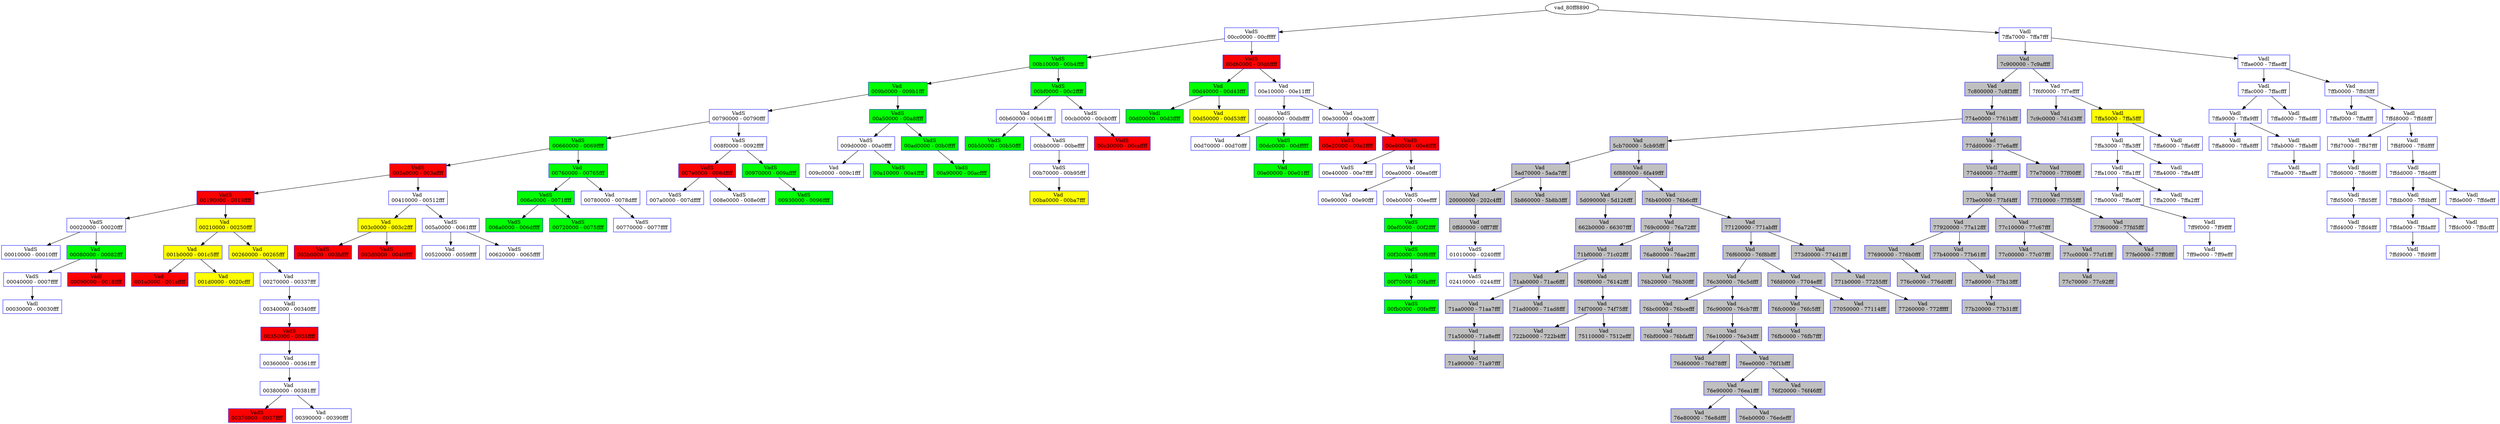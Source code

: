 /* Pid:    856 */
digraph processtree {
graph [rankdir = "TB"];
vad_80ff8890 -> vad_810286d8
vad_810286d8 [label = "{ VadS\n00cc0000 - 00cfffff }"shape = "record" color = "blue" style = "filled" fillcolor = "white"];
vad_810286d8 -> vad_ff2740b8
vad_ff2740b8 [label = "{ VadS\n00b10000 - 00b4ffff }"shape = "record" color = "blue" style = "filled" fillcolor = "green"];
vad_ff2740b8 -> vad_ff3960d8
vad_ff3960d8 [label = "{ Vad \n009b0000 - 009b1fff }"shape = "record" color = "blue" style = "filled" fillcolor = "green"];
vad_ff3960d8 -> vad_ff1e31a8
vad_ff1e31a8 [label = "{ VadS\n00790000 - 00790fff }"shape = "record" color = "blue" style = "filled" fillcolor = "white"];
vad_ff1e31a8 -> vad_ff384228
vad_ff384228 [label = "{ VadS\n00660000 - 0069ffff }"shape = "record" color = "blue" style = "filled" fillcolor = "green"];
vad_ff384228 -> vad_ff3ab180
vad_ff3ab180 [label = "{ VadS\n003a0000 - 003affff }"shape = "record" color = "blue" style = "filled" fillcolor = "red"];
vad_ff3ab180 -> vad_ff38d200
vad_ff38d200 [label = "{ VadS\n00190000 - 0019ffff }"shape = "record" color = "blue" style = "filled" fillcolor = "red"];
vad_ff38d200 -> vad_ff394138
vad_ff394138 [label = "{ VadS\n00020000 - 00020fff }"shape = "record" color = "blue" style = "filled" fillcolor = "white"];
vad_ff394138 -> vad_ff390278
vad_ff390278 [label = "{ VadS\n00010000 - 00010fff }"shape = "record" color = "blue" style = "filled" fillcolor = "white"];
vad_ff394138 -> vad_ff1e9d60
vad_ff1e9d60 [label = "{ Vad \n00080000 - 00082fff }"shape = "record" color = "blue" style = "filled" fillcolor = "green"];
vad_ff1e9d60 -> vad_ff3bde38
vad_ff3bde38 [label = "{ VadS\n00040000 - 0007ffff }"shape = "record" color = "blue" style = "filled" fillcolor = "white"];
vad_ff3bde38 -> vad_ff268670
vad_ff268670 [label = "{ Vadl\n00030000 - 00030fff }"shape = "record" color = "blue" style = "filled" fillcolor = "white"];
vad_ff1e9d60 -> vad_ff1d8a18
vad_ff1d8a18 [label = "{ Vadl\n00090000 - 0018ffff }"shape = "record" color = "blue" style = "filled" fillcolor = "red"];
vad_ff38d200 -> vad_ff249f58
vad_ff249f58 [label = "{ Vad \n00210000 - 00250fff }"shape = "record" color = "blue" style = "filled" fillcolor = "yellow"];
vad_ff249f58 -> vad_ff1edd30
vad_ff1edd30 [label = "{ Vad \n001b0000 - 001c5fff }"shape = "record" color = "blue" style = "filled" fillcolor = "yellow"];
vad_ff1edd30 -> vad_80f32198
vad_80f32198 [label = "{ Vad \n001a0000 - 001affff }"shape = "record" color = "blue" style = "filled" fillcolor = "red"];
vad_ff1edd30 -> vad_ff1edd00
vad_ff1edd00 [label = "{ Vad \n001d0000 - 0020cfff }"shape = "record" color = "blue" style = "filled" fillcolor = "yellow"];
vad_ff249f58 -> vad_ff249f28
vad_ff249f28 [label = "{ Vad \n00260000 - 00265fff }"shape = "record" color = "blue" style = "filled" fillcolor = "yellow"];
vad_ff249f28 -> vad_ff267ee8
vad_ff267ee8 [label = "{ Vad \n00270000 - 00337fff }"shape = "record" color = "blue" style = "filled" fillcolor = "white"];
vad_ff267ee8 -> vad_ff256a08
vad_ff256a08 [label = "{ Vadl\n00340000 - 00340fff }"shape = "record" color = "blue" style = "filled" fillcolor = "white"];
vad_ff256a08 -> vad_ff37b138
vad_ff37b138 [label = "{ VadS\n00350000 - 0035ffff }"shape = "record" color = "blue" style = "filled" fillcolor = "red"];
vad_ff37b138 -> vad_ff26bf80
vad_ff26bf80 [label = "{ Vad \n00360000 - 00361fff }"shape = "record" color = "blue" style = "filled" fillcolor = "white"];
vad_ff26bf80 -> vad_ff26bc78
vad_ff26bc78 [label = "{ Vad \n00380000 - 00381fff }"shape = "record" color = "blue" style = "filled" fillcolor = "white"];
vad_ff26bc78 -> vad_ff3941d8
vad_ff3941d8 [label = "{ VadS\n00370000 - 0037ffff }"shape = "record" color = "blue" style = "filled" fillcolor = "red"];
vad_ff26bc78 -> vad_ff290dc0
vad_ff290dc0 [label = "{ Vad \n00390000 - 00390fff }"shape = "record" color = "blue" style = "filled" fillcolor = "white"];
vad_ff3ab180 -> vad_ff267eb8
vad_ff267eb8 [label = "{ Vad \n00410000 - 00512fff }"shape = "record" color = "blue" style = "filled" fillcolor = "white"];
vad_ff267eb8 -> vad_ff267f18
vad_ff267f18 [label = "{ Vad \n003c0000 - 003c2fff }"shape = "record" color = "blue" style = "filled" fillcolor = "yellow"];
vad_ff267f18 -> vad_ff3951f8
vad_ff3951f8 [label = "{ VadS\n003b0000 - 003bffff }"shape = "record" color = "blue" style = "filled" fillcolor = "red"];
vad_ff267f18 -> vad_ff3b11e0
vad_ff3b11e0 [label = "{ VadS\n003d0000 - 0040ffff }"shape = "record" color = "blue" style = "filled" fillcolor = "red"];
vad_ff267eb8 -> vad_ff393138
vad_ff393138 [label = "{ VadS\n005a0000 - 0061ffff }"shape = "record" color = "blue" style = "filled" fillcolor = "white"];
vad_ff393138 -> vad_ff2686b0
vad_ff2686b0 [label = "{ Vad \n00520000 - 0059ffff }"shape = "record" color = "blue" style = "filled" fillcolor = "white"];
vad_ff393138 -> vad_81004d40
vad_81004d40 [label = "{ VadS\n00620000 - 0065ffff }"shape = "record" color = "blue" style = "filled" fillcolor = "white"];
vad_ff384228 -> vad_ff13c7d0
vad_ff13c7d0 [label = "{ Vad \n00760000 - 00765fff }"shape = "record" color = "blue" style = "filled" fillcolor = "green"];
vad_ff13c7d0 -> vad_ff3791e0
vad_ff3791e0 [label = "{ VadS\n006e0000 - 0071ffff }"shape = "record" color = "blue" style = "filled" fillcolor = "green"];
vad_ff3791e0 -> vad_ff3841d8
vad_ff3841d8 [label = "{ VadS\n006a0000 - 006dffff }"shape = "record" color = "blue" style = "filled" fillcolor = "green"];
vad_ff3791e0 -> vad_ff392228
vad_ff392228 [label = "{ VadS\n00720000 - 0075ffff }"shape = "record" color = "blue" style = "filled" fillcolor = "green"];
vad_ff13c7d0 -> vad_ff13c760
vad_ff13c760 [label = "{ Vad \n00780000 - 0078dfff }"shape = "record" color = "blue" style = "filled" fillcolor = "white"];
vad_ff13c760 -> vad_ff2094a8
vad_ff2094a8 [label = "{ VadS\n00770000 - 0077ffff }"shape = "record" color = "blue" style = "filled" fillcolor = "white"];
vad_ff1e31a8 -> vad_80f49038
vad_80f49038 [label = "{ VadS\n008f0000 - 0092ffff }"shape = "record" color = "blue" style = "filled" fillcolor = "white"];
vad_80f49038 -> vad_80fb0fa8
vad_80fb0fa8 [label = "{ VadS\n007e0000 - 008dffff }"shape = "record" color = "blue" style = "filled" fillcolor = "red"];
vad_80fb0fa8 -> vad_ff389108
vad_ff389108 [label = "{ VadS\n007a0000 - 007dffff }"shape = "record" color = "blue" style = "filled" fillcolor = "white"];
vad_80fb0fa8 -> vad_80f55050
vad_80f55050 [label = "{ VadS\n008e0000 - 008e0fff }"shape = "record" color = "blue" style = "filled" fillcolor = "white"];
vad_80f49038 -> vad_80ff3568
vad_80ff3568 [label = "{ VadS\n00970000 - 009affff }"shape = "record" color = "blue" style = "filled" fillcolor = "green"];
vad_80ff3568 -> vad_ff2a03c8
vad_ff2a03c8 [label = "{ VadS\n00930000 - 0096ffff }"shape = "record" color = "blue" style = "filled" fillcolor = "green"];
vad_ff3960d8 -> vad_80fbe480
vad_80fbe480 [label = "{ VadS\n00a50000 - 00a8ffff }"shape = "record" color = "blue" style = "filled" fillcolor = "green"];
vad_80fbe480 -> vad_ff14ad38
vad_ff14ad38 [label = "{ VadS\n009d0000 - 00a0ffff }"shape = "record" color = "blue" style = "filled" fillcolor = "white"];
vad_ff14ad38 -> vad_80f762c8
vad_80f762c8 [label = "{ Vad \n009c0000 - 009c1fff }"shape = "record" color = "blue" style = "filled" fillcolor = "white"];
vad_ff14ad38 -> vad_ff229088
vad_ff229088 [label = "{ VadS\n00a10000 - 00a4ffff }"shape = "record" color = "blue" style = "filled" fillcolor = "green"];
vad_80fbe480 -> vad_80ef9a40
vad_80ef9a40 [label = "{ VadS\n00ad0000 - 00b0ffff }"shape = "record" color = "blue" style = "filled" fillcolor = "green"];
vad_80ef9a40 -> vad_ff1427d0
vad_ff1427d0 [label = "{ VadS\n00a90000 - 00acffff }"shape = "record" color = "blue" style = "filled" fillcolor = "green"];
vad_ff2740b8 -> vad_80f0a1b0
vad_80f0a1b0 [label = "{ VadS\n00bf0000 - 00c2ffff }"shape = "record" color = "blue" style = "filled" fillcolor = "green"];
vad_80f0a1b0 -> vad_80f750d8
vad_80f750d8 [label = "{ Vad \n00b60000 - 00b61fff }"shape = "record" color = "blue" style = "filled" fillcolor = "white"];
vad_80f750d8 -> vad_ff2741a8
vad_ff2741a8 [label = "{ VadS\n00b50000 - 00b50fff }"shape = "record" color = "blue" style = "filled" fillcolor = "green"];
vad_80f750d8 -> vad_ff27e0a8
vad_ff27e0a8 [label = "{ VadS\n00bb0000 - 00beffff }"shape = "record" color = "blue" style = "filled" fillcolor = "white"];
vad_ff27e0a8 -> vad_ff15f980
vad_ff15f980 [label = "{ VadS\n00b70000 - 00b95fff }"shape = "record" color = "blue" style = "filled" fillcolor = "white"];
vad_ff15f980 -> vad_ff210b48
vad_ff210b48 [label = "{ Vad \n00ba0000 - 00ba7fff }"shape = "record" color = "blue" style = "filled" fillcolor = "yellow"];
vad_80f0a1b0 -> vad_80fb6788
vad_80fb6788 [label = "{ VadS\n00cb0000 - 00cb0fff }"shape = "record" color = "blue" style = "filled" fillcolor = "white"];
vad_80fb6788 -> vad_81003ca8
vad_81003ca8 [label = "{ VadS\n00c30000 - 00caffff }"shape = "record" color = "blue" style = "filled" fillcolor = "red"];
vad_810286d8 -> vad_ff1dd360
vad_ff1dd360 [label = "{ VadS\n00d60000 - 00d6ffff }"shape = "record" color = "blue" style = "filled" fillcolor = "red"];
vad_ff1dd360 -> vad_80f1a1c8
vad_80f1a1c8 [label = "{ Vad \n00d40000 - 00d43fff }"shape = "record" color = "blue" style = "filled" fillcolor = "green"];
vad_80f1a1c8 -> vad_80f0e8f0
vad_80f0e8f0 [label = "{ Vadl\n00d00000 - 00d3ffff }"shape = "record" color = "blue" style = "filled" fillcolor = "green"];
vad_80f1a1c8 -> vad_ff366c90
vad_ff366c90 [label = "{ Vad \n00d50000 - 00d53fff }"shape = "record" color = "blue" style = "filled" fillcolor = "yellow"];
vad_ff1dd360 -> vad_ff3c0288
vad_ff3c0288 [label = "{ Vad \n00e10000 - 00e11fff }"shape = "record" color = "blue" style = "filled" fillcolor = "white"];
vad_ff3c0288 -> vad_80f31268
vad_80f31268 [label = "{ VadS\n00d80000 - 00dbffff }"shape = "record" color = "blue" style = "filled" fillcolor = "white"];
vad_80f31268 -> vad_80fb4d08
vad_80fb4d08 [label = "{ Vad \n00d70000 - 00d70fff }"shape = "record" color = "blue" style = "filled" fillcolor = "white"];
vad_80f31268 -> vad_ff2318c8
vad_ff2318c8 [label = "{ VadS\n00dc0000 - 00dfffff }"shape = "record" color = "blue" style = "filled" fillcolor = "green"];
vad_ff2318c8 -> vad_80fdcce0
vad_80fdcce0 [label = "{ Vad \n00e00000 - 00e01fff }"shape = "record" color = "blue" style = "filled" fillcolor = "green"];
vad_ff3c0288 -> vad_ff278a50
vad_ff278a50 [label = "{ Vad \n00e30000 - 00e30fff }"shape = "record" color = "blue" style = "filled" fillcolor = "white"];
vad_ff278a50 -> vad_ff378560
vad_ff378560 [label = "{ VadS\n00e20000 - 00e2ffff }"shape = "record" color = "blue" style = "filled" fillcolor = "red"];
vad_ff278a50 -> vad_80fadfe8
vad_80fadfe8 [label = "{ VadS\n00e80000 - 00e8ffff }"shape = "record" color = "blue" style = "filled" fillcolor = "red"];
vad_80fadfe8 -> vad_80f05ad0
vad_80f05ad0 [label = "{ VadS\n00e40000 - 00e7ffff }"shape = "record" color = "blue" style = "filled" fillcolor = "white"];
vad_80fadfe8 -> vad_80f32d60
vad_80f32d60 [label = "{ Vad \n00ea0000 - 00ea0fff }"shape = "record" color = "blue" style = "filled" fillcolor = "white"];
vad_80f32d60 -> vad_ff283b88
vad_ff283b88 [label = "{ Vad \n00e90000 - 00e90fff }"shape = "record" color = "blue" style = "filled" fillcolor = "white"];
vad_80f32d60 -> vad_ff280aa0
vad_ff280aa0 [label = "{ VadS\n00eb0000 - 00eeffff }"shape = "record" color = "blue" style = "filled" fillcolor = "white"];
vad_ff280aa0 -> vad_ff220718
vad_ff220718 [label = "{ VadS\n00ef0000 - 00f2ffff }"shape = "record" color = "blue" style = "filled" fillcolor = "green"];
vad_ff220718 -> vad_ff126548
vad_ff126548 [label = "{ VadS\n00f30000 - 00f6ffff }"shape = "record" color = "blue" style = "filled" fillcolor = "green"];
vad_ff126548 -> vad_ff378958
vad_ff378958 [label = "{ VadS\n00f70000 - 00faffff }"shape = "record" color = "blue" style = "filled" fillcolor = "green"];
vad_ff378958 -> vad_ff376278
vad_ff376278 [label = "{ VadS\n00fb0000 - 00feffff }"shape = "record" color = "blue" style = "filled" fillcolor = "green"];
vad_80ff8890 -> vad_ff1418e8
vad_ff1418e8 [label = "{ Vadl\n7ffa7000 - 7ffa7fff }"shape = "record" color = "blue" style = "filled" fillcolor = "white"];
vad_ff1418e8 -> vad_80ff8860
vad_80ff8860 [label = "{ Vad \n7c900000 - 7c9affff }"shape = "record" color = "blue" style = "filled" fillcolor = "gray"];
vad_80ff8860 -> vad_ff37e1c8
vad_ff37e1c8 [label = "{ Vad \n7c800000 - 7c8f3fff }"shape = "record" color = "blue" style = "filled" fillcolor = "gray"];
vad_ff37e1c8 -> vad_ff2565f0
vad_ff2565f0 [label = "{ Vad \n774e0000 - 7761bfff }"shape = "record" color = "blue" style = "filled" fillcolor = "gray"];
vad_ff2565f0 -> vad_ff249e98
vad_ff249e98 [label = "{ Vad \n5cb70000 - 5cb95fff }"shape = "record" color = "blue" style = "filled" fillcolor = "gray"];
vad_ff249e98 -> vad_ff267f48
vad_ff267f48 [label = "{ Vad \n5ad70000 - 5ada7fff }"shape = "record" color = "blue" style = "filled" fillcolor = "gray"];
vad_ff267f48 -> vad_ff25dd28
vad_ff25dd28 [label = "{ Vad \n20000000 - 202c4fff }"shape = "record" color = "blue" style = "filled" fillcolor = "gray"];
vad_ff25dd28 -> vad_ff12ab98
vad_ff12ab98 [label = "{ Vad \n0ffd0000 - 0fff7fff }"shape = "record" color = "blue" style = "filled" fillcolor = "gray"];
vad_ff12ab98 -> vad_ff2277c0
vad_ff2277c0 [label = "{ VadS\n01010000 - 0240ffff }"shape = "record" color = "blue" style = "filled" fillcolor = "white"];
vad_ff2277c0 -> vad_80fc1da0
vad_80fc1da0 [label = "{ VadS\n02410000 - 0244ffff }"shape = "record" color = "blue" style = "filled" fillcolor = "white"];
vad_ff267f48 -> vad_ff2740d8
vad_ff2740d8 [label = "{ Vad \n5b860000 - 5b8b3fff }"shape = "record" color = "blue" style = "filled" fillcolor = "gray"];
vad_ff249e98 -> vad_ff256950
vad_ff256950 [label = "{ Vad \n6f880000 - 6fa49fff }"shape = "record" color = "blue" style = "filled" fillcolor = "gray"];
vad_ff256950 -> vad_ff26bf50
vad_ff26bf50 [label = "{ Vad \n5d090000 - 5d126fff }"shape = "record" color = "blue" style = "filled" fillcolor = "gray"];
vad_ff26bf50 -> vad_80fd2d68
vad_80fd2d68 [label = "{ Vad \n662b0000 - 66307fff }"shape = "record" color = "blue" style = "filled" fillcolor = "gray"];
vad_ff256950 -> vad_ff2568c0
vad_ff2568c0 [label = "{ Vad \n76b40000 - 76b6cfff }"shape = "record" color = "blue" style = "filled" fillcolor = "gray"];
vad_ff2568c0 -> vad_ff1e9cf0
vad_ff1e9cf0 [label = "{ Vad \n769c0000 - 76a72fff }"shape = "record" color = "blue" style = "filled" fillcolor = "gray"];
vad_ff1e9cf0 -> vad_ff25bfd8
vad_ff25bfd8 [label = "{ Vad \n71bf0000 - 71c02fff }"shape = "record" color = "blue" style = "filled" fillcolor = "gray"];
vad_ff25bfd8 -> vad_ff25c3a0
vad_ff25c3a0 [label = "{ Vad \n71ab0000 - 71ac6fff }"shape = "record" color = "blue" style = "filled" fillcolor = "gray"];
vad_ff25c3a0 -> vad_ff219d60
vad_ff219d60 [label = "{ Vad \n71aa0000 - 71aa7fff }"shape = "record" color = "blue" style = "filled" fillcolor = "gray"];
vad_ff219d60 -> vad_80fce548
vad_80fce548 [label = "{ Vad \n71a50000 - 71a8efff }"shape = "record" color = "blue" style = "filled" fillcolor = "gray"];
vad_80fce548 -> vad_ff255908
vad_ff255908 [label = "{ Vad \n71a90000 - 71a97fff }"shape = "record" color = "blue" style = "filled" fillcolor = "gray"];
vad_ff25c3a0 -> vad_ff1391e8
vad_ff1391e8 [label = "{ Vad \n71ad0000 - 71ad8fff }"shape = "record" color = "blue" style = "filled" fillcolor = "gray"];
vad_ff25bfd8 -> vad_ff22a248
vad_ff22a248 [label = "{ Vad \n760f0000 - 76142fff }"shape = "record" color = "blue" style = "filled" fillcolor = "gray"];
vad_ff22a248 -> vad_ff12f360
vad_ff12f360 [label = "{ Vad \n74f70000 - 74f75fff }"shape = "record" color = "blue" style = "filled" fillcolor = "gray"];
vad_ff12f360 -> vad_ff3bc898
vad_ff3bc898 [label = "{ Vad \n722b0000 - 722b4fff }"shape = "record" color = "blue" style = "filled" fillcolor = "gray"];
vad_ff12f360 -> vad_ff374d48
vad_ff374d48 [label = "{ Vad \n75110000 - 7512efff }"shape = "record" color = "blue" style = "filled" fillcolor = "gray"];
vad_ff1e9cf0 -> vad_ff25c450
vad_ff25c450 [label = "{ Vad \n76a80000 - 76ae2fff }"shape = "record" color = "blue" style = "filled" fillcolor = "gray"];
vad_ff25c450 -> vad_80f72700
vad_80f72700 [label = "{ Vad \n76b20000 - 76b30fff }"shape = "record" color = "blue" style = "filled" fillcolor = "gray"];
vad_ff2568c0 -> vad_ff256590
vad_ff256590 [label = "{ Vad \n77120000 - 771abfff }"shape = "record" color = "blue" style = "filled" fillcolor = "gray"];
vad_ff256590 -> vad_ff25c7d8
vad_ff25c7d8 [label = "{ Vad \n76f60000 - 76f8bfff }"shape = "record" color = "blue" style = "filled" fillcolor = "gray"];
vad_ff25c7d8 -> vad_ff2aad20
vad_ff2aad20 [label = "{ Vad \n76c30000 - 76c5dfff }"shape = "record" color = "blue" style = "filled" fillcolor = "gray"];
vad_ff2aad20 -> vad_80f78f08
vad_80f78f08 [label = "{ Vad \n76bc0000 - 76bcefff }"shape = "record" color = "blue" style = "filled" fillcolor = "gray"];
vad_80f78f08 -> vad_80ff7c30
vad_80ff7c30 [label = "{ Vad \n76bf0000 - 76bfafff }"shape = "record" color = "blue" style = "filled" fillcolor = "gray"];
vad_ff2aad20 -> vad_80fa2a08
vad_80fa2a08 [label = "{ Vad \n76c90000 - 76cb7fff }"shape = "record" color = "blue" style = "filled" fillcolor = "gray"];
vad_80fa2a08 -> vad_80ef9a60
vad_80ef9a60 [label = "{ Vad \n76e10000 - 76e34fff }"shape = "record" color = "blue" style = "filled" fillcolor = "gray"];
vad_80ef9a60 -> vad_80f677a8
vad_80f677a8 [label = "{ Vad \n76d60000 - 76d78fff }"shape = "record" color = "blue" style = "filled" fillcolor = "gray"];
vad_80ef9a60 -> vad_80f97fa8
vad_80f97fa8 [label = "{ Vad \n76ee0000 - 76f1bfff }"shape = "record" color = "blue" style = "filled" fillcolor = "gray"];
vad_80f97fa8 -> vad_ff1fc498
vad_ff1fc498 [label = "{ Vad \n76e90000 - 76ea1fff }"shape = "record" color = "blue" style = "filled" fillcolor = "gray"];
vad_ff1fc498 -> vad_80fdd178
vad_80fdd178 [label = "{ Vad \n76e80000 - 76e8dfff }"shape = "record" color = "blue" style = "filled" fillcolor = "gray"];
vad_ff1fc498 -> vad_ff1e5308
vad_ff1e5308 [label = "{ Vad \n76eb0000 - 76edefff }"shape = "record" color = "blue" style = "filled" fillcolor = "gray"];
vad_80f97fa8 -> vad_ff125868
vad_ff125868 [label = "{ Vad \n76f20000 - 76f46fff }"shape = "record" color = "blue" style = "filled" fillcolor = "gray"];
vad_ff25c7d8 -> vad_ff1e3b20
vad_ff1e3b20 [label = "{ Vad \n76fd0000 - 7704efff }"shape = "record" color = "blue" style = "filled" fillcolor = "gray"];
vad_ff1e3b20 -> vad_80f78558
vad_80f78558 [label = "{ Vad \n76fc0000 - 76fc5fff }"shape = "record" color = "blue" style = "filled" fillcolor = "gray"];
vad_80f78558 -> vad_ff208b80
vad_ff208b80 [label = "{ Vad \n76fb0000 - 76fb7fff }"shape = "record" color = "blue" style = "filled" fillcolor = "gray"];
vad_ff1e3b20 -> vad_ff23fcb0
vad_ff23fcb0 [label = "{ Vad \n77050000 - 77114fff }"shape = "record" color = "blue" style = "filled" fillcolor = "gray"];
vad_ff256590 -> vad_ff2686f0
vad_ff2686f0 [label = "{ Vad \n773d0000 - 774d1fff }"shape = "record" color = "blue" style = "filled" fillcolor = "gray"];
vad_ff2686f0 -> vad_ff136a30
vad_ff136a30 [label = "{ Vad \n771b0000 - 77255fff }"shape = "record" color = "blue" style = "filled" fillcolor = "gray"];
vad_ff136a30 -> vad_ff39d238
vad_ff39d238 [label = "{ Vad \n77260000 - 772fffff }"shape = "record" color = "blue" style = "filled" fillcolor = "gray"];
vad_ff2565f0 -> vad_ff249ef8
vad_ff249ef8 [label = "{ Vad \n77dd0000 - 77e6afff }"shape = "record" color = "blue" style = "filled" fillcolor = "gray"];
vad_ff249ef8 -> vad_ff268630
vad_ff268630 [label = "{ Vadl\n77d40000 - 77dcffff }"shape = "record" color = "blue" style = "filled" fillcolor = "gray"];
vad_ff268630 -> vad_ff256560
vad_ff256560 [label = "{ Vad \n77be0000 - 77bf4fff }"shape = "record" color = "blue" style = "filled" fillcolor = "gray"];
vad_ff256560 -> vad_ff14e448
vad_ff14e448 [label = "{ Vad \n77920000 - 77a12fff }"shape = "record" color = "blue" style = "filled" fillcolor = "gray"];
vad_ff14e448 -> vad_ff25c808
vad_ff25c808 [label = "{ Vad \n77690000 - 776b0fff }"shape = "record" color = "blue" style = "filled" fillcolor = "gray"];
vad_ff25c808 -> vad_ff21d7e0
vad_ff21d7e0 [label = "{ Vad \n776c0000 - 776d0fff }"shape = "record" color = "blue" style = "filled" fillcolor = "gray"];
vad_ff14e448 -> vad_ff13c730
vad_ff13c730 [label = "{ Vad \n77b40000 - 77b61fff }"shape = "record" color = "blue" style = "filled" fillcolor = "gray"];
vad_ff13c730 -> vad_810d1178
vad_810d1178 [label = "{ Vad \n77a80000 - 77b13fff }"shape = "record" color = "blue" style = "filled" fillcolor = "gray"];
vad_810d1178 -> vad_ff1eb8f8
vad_ff1eb8f8 [label = "{ Vad \n77b20000 - 77b31fff }"shape = "record" color = "blue" style = "filled" fillcolor = "gray"];
vad_ff256560 -> vad_ff2565c0
vad_ff2565c0 [label = "{ Vad \n77c10000 - 77c67fff }"shape = "record" color = "blue" style = "filled" fillcolor = "gray"];
vad_ff2565c0 -> vad_ff267fd8
vad_ff267fd8 [label = "{ Vad \n77c00000 - 77c07fff }"shape = "record" color = "blue" style = "filled" fillcolor = "gray"];
vad_ff2565c0 -> vad_ff29f950
vad_ff29f950 [label = "{ Vad \n77cc0000 - 77cf1fff }"shape = "record" color = "blue" style = "filled" fillcolor = "gray"];
vad_ff29f950 -> vad_80f67e38
vad_80f67e38 [label = "{ Vad \n77c70000 - 77c92fff }"shape = "record" color = "blue" style = "filled" fillcolor = "gray"];
vad_ff249ef8 -> vad_ff249ec8
vad_ff249ec8 [label = "{ Vad \n77e70000 - 77f00fff }"shape = "record" color = "blue" style = "filled" fillcolor = "gray"];
vad_ff249ec8 -> vad_ff2568f0
vad_ff2568f0 [label = "{ Vad \n77f10000 - 77f55fff }"shape = "record" color = "blue" style = "filled" fillcolor = "gray"];
vad_ff2568f0 -> vad_ff267f78
vad_ff267f78 [label = "{ Vad \n77f60000 - 77fd5fff }"shape = "record" color = "blue" style = "filled" fillcolor = "gray"];
vad_ff267f78 -> vad_ff219d30
vad_ff219d30 [label = "{ Vad \n77fe0000 - 77ff0fff }"shape = "record" color = "blue" style = "filled" fillcolor = "gray"];
vad_80ff8860 -> vad_ff249550
vad_ff249550 [label = "{ Vad \n7f6f0000 - 7f7effff }"shape = "record" color = "blue" style = "filled" fillcolor = "white"];
vad_ff249550 -> vad_ff267fa8
vad_ff267fa8 [label = "{ Vad \n7c9c0000 - 7d1d3fff }"shape = "record" color = "blue" style = "filled" fillcolor = "gray"];
vad_ff249550 -> vad_ff126158
vad_ff126158 [label = "{ Vadl\n7ffa5000 - 7ffa5fff }"shape = "record" color = "blue" style = "filled" fillcolor = "yellow"];
vad_ff126158 -> vad_ff240d78
vad_ff240d78 [label = "{ Vadl\n7ffa3000 - 7ffa3fff }"shape = "record" color = "blue" style = "filled" fillcolor = "white"];
vad_ff240d78 -> vad_ff278fc8
vad_ff278fc8 [label = "{ Vadl\n7ffa1000 - 7ffa1fff }"shape = "record" color = "blue" style = "filled" fillcolor = "white"];
vad_ff278fc8 -> vad_ff281730
vad_ff281730 [label = "{ Vadl\n7ffa0000 - 7ffa0fff }"shape = "record" color = "blue" style = "filled" fillcolor = "white"];
vad_ff281730 -> vad_80f74b58
vad_80f74b58 [label = "{ Vadl\n7ff9f000 - 7ff9ffff }"shape = "record" color = "blue" style = "filled" fillcolor = "white"];
vad_80f74b58 -> vad_80f61a68
vad_80f61a68 [label = "{ Vadl\n7ff9e000 - 7ff9efff }"shape = "record" color = "blue" style = "filled" fillcolor = "white"];
vad_ff278fc8 -> vad_ff20cd40
vad_ff20cd40 [label = "{ Vadl\n7ffa2000 - 7ffa2fff }"shape = "record" color = "blue" style = "filled" fillcolor = "white"];
vad_ff240d78 -> vad_81006150
vad_81006150 [label = "{ Vadl\n7ffa4000 - 7ffa4fff }"shape = "record" color = "blue" style = "filled" fillcolor = "white"];
vad_ff126158 -> vad_ff2acc20
vad_ff2acc20 [label = "{ Vadl\n7ffa6000 - 7ffa6fff }"shape = "record" color = "blue" style = "filled" fillcolor = "white"];
vad_ff1418e8 -> vad_ff27d2b8
vad_ff27d2b8 [label = "{ Vadl\n7ffae000 - 7ffaefff }"shape = "record" color = "blue" style = "filled" fillcolor = "white"];
vad_ff27d2b8 -> vad_ff280320
vad_ff280320 [label = "{ Vadl\n7ffac000 - 7ffacfff }"shape = "record" color = "blue" style = "filled" fillcolor = "white"];
vad_ff280320 -> vad_80f2b008
vad_80f2b008 [label = "{ Vadl\n7ffa9000 - 7ffa9fff }"shape = "record" color = "blue" style = "filled" fillcolor = "white"];
vad_80f2b008 -> vad_ff209cb0
vad_ff209cb0 [label = "{ Vadl\n7ffa8000 - 7ffa8fff }"shape = "record" color = "blue" style = "filled" fillcolor = "white"];
vad_80f2b008 -> vad_ff2710c8
vad_ff2710c8 [label = "{ Vadl\n7ffab000 - 7ffabfff }"shape = "record" color = "blue" style = "filled" fillcolor = "white"];
vad_ff2710c8 -> vad_ff393200
vad_ff393200 [label = "{ Vadl\n7ffaa000 - 7ffaafff }"shape = "record" color = "blue" style = "filled" fillcolor = "white"];
vad_ff280320 -> vad_ff2720c8
vad_ff2720c8 [label = "{ Vadl\n7ffad000 - 7ffadfff }"shape = "record" color = "blue" style = "filled" fillcolor = "white"];
vad_ff27d2b8 -> vad_80ff8830
vad_80ff8830 [label = "{ Vad \n7ffb0000 - 7ffd3fff }"shape = "record" color = "blue" style = "filled" fillcolor = "white"];
vad_80ff8830 -> vad_80fcb008
vad_80fcb008 [label = "{ Vadl\n7ffaf000 - 7ffaffff }"shape = "record" color = "blue" style = "filled" fillcolor = "white"];
vad_80ff8830 -> vad_ff249fc8
vad_ff249fc8 [label = "{ Vadl\n7ffd8000 - 7ffd8fff }"shape = "record" color = "blue" style = "filled" fillcolor = "white"];
vad_ff249fc8 -> vad_ff14f558
vad_ff14f558 [label = "{ Vadl\n7ffd7000 - 7ffd7fff }"shape = "record" color = "blue" style = "filled" fillcolor = "white"];
vad_ff14f558 -> vad_ff378280
vad_ff378280 [label = "{ Vadl\n7ffd6000 - 7ffd6fff }"shape = "record" color = "blue" style = "filled" fillcolor = "white"];
vad_ff378280 -> vad_80f07048
vad_80f07048 [label = "{ Vadl\n7ffd5000 - 7ffd5fff }"shape = "record" color = "blue" style = "filled" fillcolor = "white"];
vad_80f07048 -> vad_ff27e0c8
vad_ff27e0c8 [label = "{ Vadl\n7ffd4000 - 7ffd4fff }"shape = "record" color = "blue" style = "filled" fillcolor = "white"];
vad_ff249fc8 -> vad_ff249f88
vad_ff249f88 [label = "{ Vadl\n7ffdf000 - 7ffdffff }"shape = "record" color = "blue" style = "filled" fillcolor = "white"];
vad_ff249f88 -> vad_ff269ef8
vad_ff269ef8 [label = "{ Vadl\n7ffdd000 - 7ffddfff }"shape = "record" color = "blue" style = "filled" fillcolor = "white"];
vad_ff269ef8 -> vad_ff256d18
vad_ff256d18 [label = "{ Vadl\n7ffdb000 - 7ffdbfff }"shape = "record" color = "blue" style = "filled" fillcolor = "white"];
vad_ff256d18 -> vad_ff1b9b40
vad_ff1b9b40 [label = "{ Vadl\n7ffda000 - 7ffdafff }"shape = "record" color = "blue" style = "filled" fillcolor = "white"];
vad_ff1b9b40 -> vad_ff2762a0
vad_ff2762a0 [label = "{ Vadl\n7ffd9000 - 7ffd9fff }"shape = "record" color = "blue" style = "filled" fillcolor = "white"];
vad_ff256d18 -> vad_81027d68
vad_81027d68 [label = "{ Vadl\n7ffdc000 - 7ffdcfff }"shape = "record" color = "blue" style = "filled" fillcolor = "white"];
vad_ff269ef8 -> vad_ff2a3b08
vad_ff2a3b08 [label = "{ Vadl\n7ffde000 - 7ffdefff }"shape = "record" color = "blue" style = "filled" fillcolor = "white"];
}
